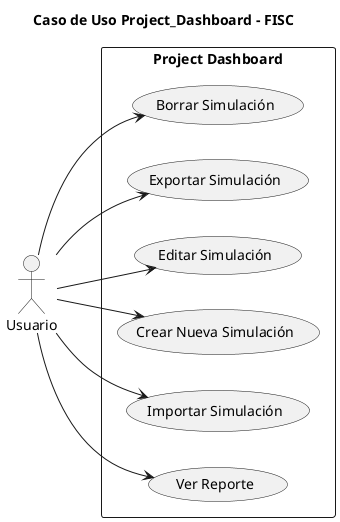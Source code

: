 @startuml
title Caso de Uso Project_Dashboard - FISC

left to right direction

actor Usuario as user


rectangle "Project Dashboard" {
    usecase "Borrar Simulación" as borrar
    usecase "Exportar Simulación" as exportar
    usecase "Editar Simulación" as editar
    usecase "Crear Nueva Simulación" as crear
    usecase "Importar Simulación" as importar
    usecase "Ver Reporte" as ver
}

user --> borrar
user --> exportar
user --> editar
user --> crear
user --> importar
user --> ver
@enduml